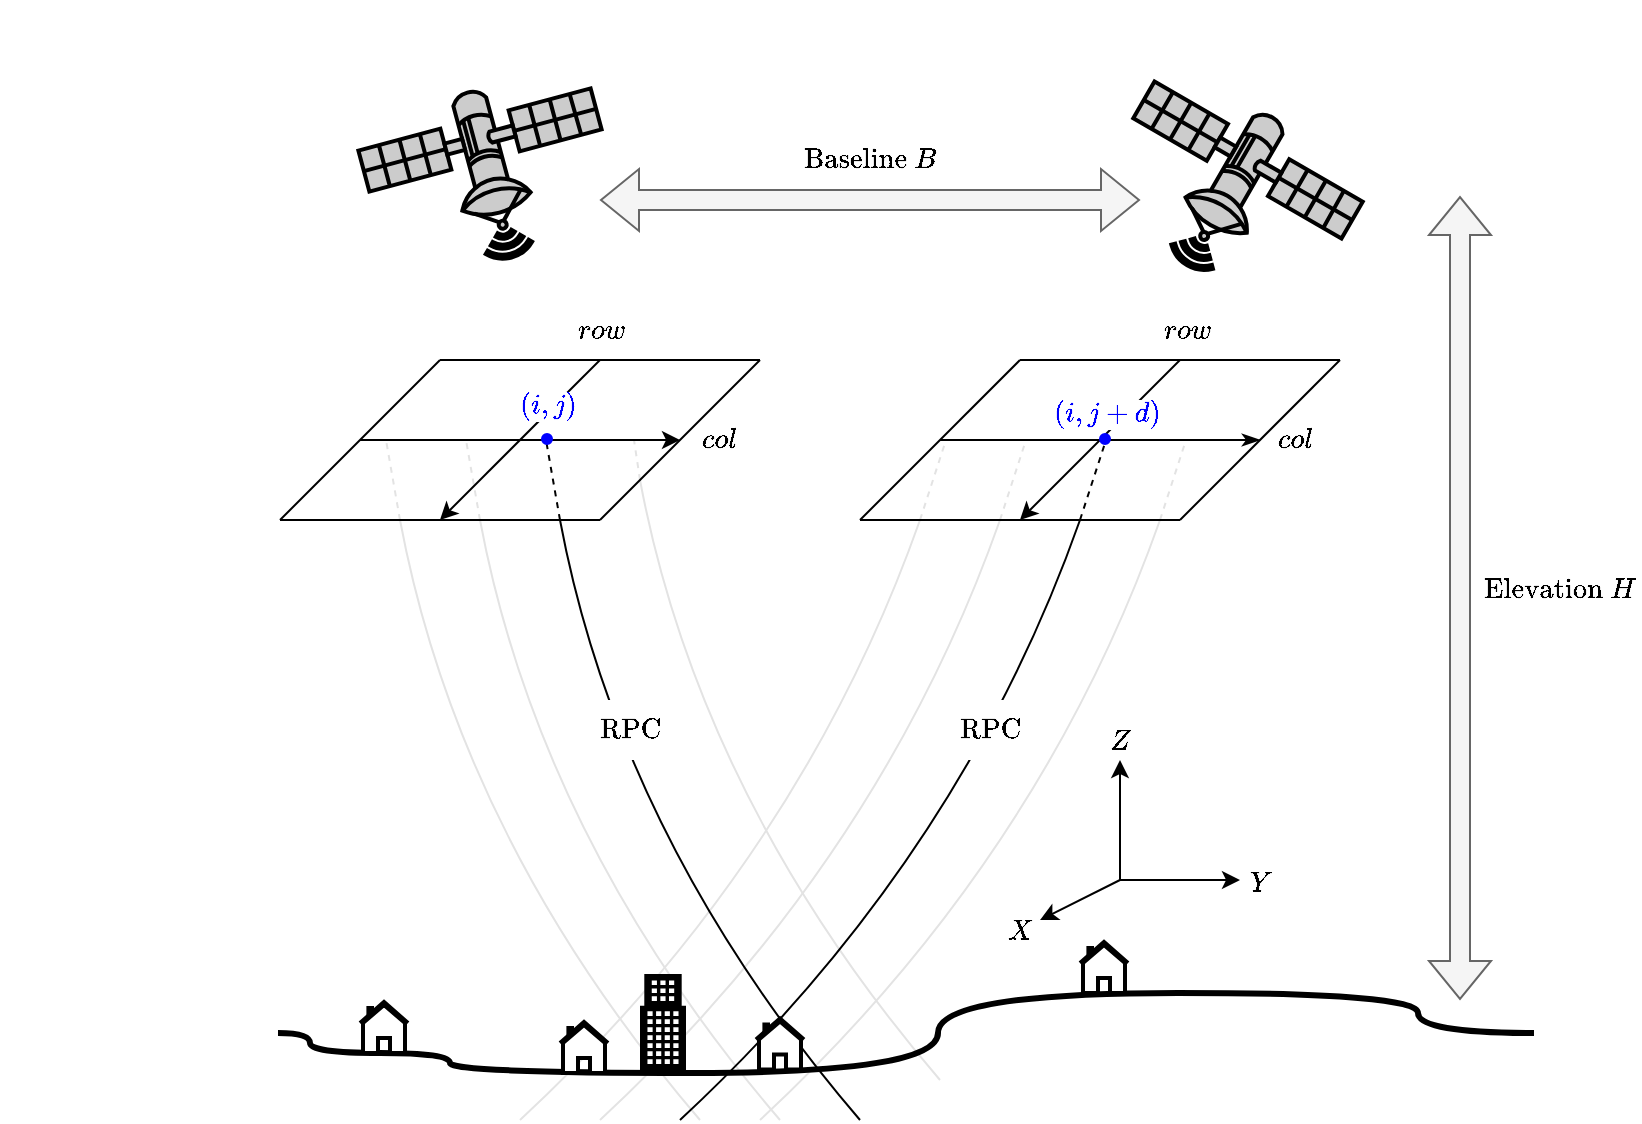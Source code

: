 <mxfile version="24.7.8">
  <diagram name="Page-1" id="pxx3vV0jIXK9RhJgeS2F">
    <mxGraphModel dx="1195" dy="615" grid="1" gridSize="10" guides="1" tooltips="1" connect="1" arrows="1" fold="1" page="1" pageScale="1" pageWidth="827" pageHeight="1169" math="1" shadow="0">
      <root>
        <mxCell id="0" />
        <mxCell id="1" parent="0" />
        <mxCell id="4WLU9YgfCihyUKRMpBoT-1" value="" style="fontColor=#0066CC;verticalAlign=top;verticalLabelPosition=bottom;labelPosition=center;align=center;html=1;outlineConnect=0;fillColor=#CCCCCC;strokeColor=#000000;gradientColor=none;gradientDirection=north;strokeWidth=2;shape=mxgraph.networks.satellite;rotation=-60;" parent="1" vertex="1">
          <mxGeometry x="250" y="120" width="100" height="100" as="geometry" />
        </mxCell>
        <mxCell id="4WLU9YgfCihyUKRMpBoT-2" value="" style="fontColor=#0066CC;verticalAlign=top;verticalLabelPosition=bottom;labelPosition=center;align=center;html=1;outlineConnect=0;fillColor=#CCCCCC;strokeColor=#000000;gradientColor=none;gradientDirection=north;strokeWidth=2;shape=mxgraph.networks.satellite;rotation=-15;" parent="1" vertex="1">
          <mxGeometry x="634" y="130" width="100" height="100" as="geometry" />
        </mxCell>
        <mxCell id="4WLU9YgfCihyUKRMpBoT-6" value="" style="endArrow=none;html=1;rounded=0;" parent="1" edge="1">
          <mxGeometry width="50" height="50" relative="1" as="geometry">
            <mxPoint x="280" y="280" as="sourcePoint" />
            <mxPoint x="440" y="280" as="targetPoint" />
          </mxGeometry>
        </mxCell>
        <mxCell id="4WLU9YgfCihyUKRMpBoT-8" value="" style="endArrow=none;html=1;rounded=0;" parent="1" edge="1">
          <mxGeometry width="50" height="50" relative="1" as="geometry">
            <mxPoint x="200" y="360" as="sourcePoint" />
            <mxPoint x="280" y="280" as="targetPoint" />
          </mxGeometry>
        </mxCell>
        <mxCell id="4WLU9YgfCihyUKRMpBoT-10" value="" style="endArrow=none;html=1;rounded=0;" parent="1" edge="1">
          <mxGeometry width="50" height="50" relative="1" as="geometry">
            <mxPoint x="570" y="280" as="sourcePoint" />
            <mxPoint x="730" y="280" as="targetPoint" />
          </mxGeometry>
        </mxCell>
        <mxCell id="4WLU9YgfCihyUKRMpBoT-12" value="" style="endArrow=none;html=1;rounded=0;" parent="1" edge="1">
          <mxGeometry width="50" height="50" relative="1" as="geometry">
            <mxPoint x="490" y="360" as="sourcePoint" />
            <mxPoint x="570" y="280" as="targetPoint" />
          </mxGeometry>
        </mxCell>
        <mxCell id="4WLU9YgfCihyUKRMpBoT-13" value="" style="endArrow=none;html=1;rounded=0;" parent="1" edge="1">
          <mxGeometry width="50" height="50" relative="1" as="geometry">
            <mxPoint x="650" y="360" as="sourcePoint" />
            <mxPoint x="730" y="280" as="targetPoint" />
          </mxGeometry>
        </mxCell>
        <mxCell id="4WLU9YgfCihyUKRMpBoT-33" value="" style="endArrow=none;dashed=1;html=1;rounded=0;" parent="1" edge="1">
          <mxGeometry width="50" height="50" relative="1" as="geometry">
            <mxPoint x="340" y="360" as="sourcePoint" />
            <mxPoint x="333" y="320" as="targetPoint" />
          </mxGeometry>
        </mxCell>
        <mxCell id="4WLU9YgfCihyUKRMpBoT-34" value="" style="endArrow=none;dashed=1;html=1;rounded=0;strokeColor=#E3E3E3;" parent="1" edge="1">
          <mxGeometry width="50" height="50" relative="1" as="geometry">
            <mxPoint x="380" y="340" as="sourcePoint" />
            <mxPoint x="377" y="320" as="targetPoint" />
          </mxGeometry>
        </mxCell>
        <mxCell id="4WLU9YgfCihyUKRMpBoT-35" value="" style="endArrow=none;dashed=1;html=1;rounded=0;strokeColor=#E3E3E3;" parent="1" edge="1">
          <mxGeometry width="50" height="50" relative="1" as="geometry">
            <mxPoint x="300" y="360" as="sourcePoint" />
            <mxPoint x="293" y="320" as="targetPoint" />
          </mxGeometry>
        </mxCell>
        <mxCell id="4WLU9YgfCihyUKRMpBoT-36" value="" style="endArrow=none;dashed=1;html=1;rounded=0;strokeColor=#E3E3E3;" parent="1" edge="1">
          <mxGeometry width="50" height="50" relative="1" as="geometry">
            <mxPoint x="260" y="360" as="sourcePoint" />
            <mxPoint x="253" y="320" as="targetPoint" />
          </mxGeometry>
        </mxCell>
        <mxCell id="4WLU9YgfCihyUKRMpBoT-41" value="" style="endArrow=none;dashed=1;html=1;rounded=0;strokeColor=#E3E3E3;" parent="1" edge="1">
          <mxGeometry width="50" height="50" relative="1" as="geometry">
            <mxPoint x="560" y="360" as="sourcePoint" />
            <mxPoint x="573" y="320" as="targetPoint" />
          </mxGeometry>
        </mxCell>
        <mxCell id="4WLU9YgfCihyUKRMpBoT-42" value="" style="endArrow=none;dashed=1;html=1;rounded=0;" parent="1" edge="1">
          <mxGeometry width="50" height="50" relative="1" as="geometry">
            <mxPoint x="600" y="360" as="sourcePoint" />
            <mxPoint x="613" y="320" as="targetPoint" />
          </mxGeometry>
        </mxCell>
        <mxCell id="4WLU9YgfCihyUKRMpBoT-43" value="" style="endArrow=none;dashed=1;html=1;rounded=0;strokeColor=#E3E3E3;" parent="1" edge="1">
          <mxGeometry width="50" height="50" relative="1" as="geometry">
            <mxPoint x="640" y="360" as="sourcePoint" />
            <mxPoint x="653" y="320" as="targetPoint" />
          </mxGeometry>
        </mxCell>
        <mxCell id="4WLU9YgfCihyUKRMpBoT-44" value="" style="endArrow=none;dashed=1;html=1;rounded=0;strokeColor=#E3E3E3;" parent="1" edge="1">
          <mxGeometry width="50" height="50" relative="1" as="geometry">
            <mxPoint x="520" y="360" as="sourcePoint" />
            <mxPoint x="533" y="320" as="targetPoint" />
          </mxGeometry>
        </mxCell>
        <mxCell id="4WLU9YgfCihyUKRMpBoT-67" value="" style="endArrow=none;html=1;rounded=0;curved=1;strokeColor=#E3E3E3;" parent="1" edge="1">
          <mxGeometry width="50" height="50" relative="1" as="geometry">
            <mxPoint x="450" y="660" as="sourcePoint" />
            <mxPoint x="300" y="360" as="targetPoint" />
            <Array as="points">
              <mxPoint x="330" y="520" />
            </Array>
          </mxGeometry>
        </mxCell>
        <mxCell id="4WLU9YgfCihyUKRMpBoT-68" value="" style="endArrow=none;html=1;rounded=0;curved=1;strokeColor=#E3E3E3;" parent="1" edge="1">
          <mxGeometry width="50" height="50" relative="1" as="geometry">
            <mxPoint x="410" y="660" as="sourcePoint" />
            <mxPoint x="260" y="360" as="targetPoint" />
            <Array as="points">
              <mxPoint x="290" y="520" />
            </Array>
          </mxGeometry>
        </mxCell>
        <mxCell id="4WLU9YgfCihyUKRMpBoT-69" value="" style="endArrow=none;html=1;rounded=0;curved=1;strokeColor=#E3E3E3;" parent="1" edge="1">
          <mxGeometry width="50" height="50" relative="1" as="geometry">
            <mxPoint x="530" y="640" as="sourcePoint" />
            <mxPoint x="380" y="340" as="targetPoint" />
            <Array as="points">
              <mxPoint x="410" y="500" />
            </Array>
          </mxGeometry>
        </mxCell>
        <mxCell id="4WLU9YgfCihyUKRMpBoT-70" value="" style="endArrow=none;html=1;rounded=0;curved=1;strokeColor=#E3E3E3;" parent="1" edge="1">
          <mxGeometry width="50" height="50" relative="1" as="geometry">
            <mxPoint x="320" y="660" as="sourcePoint" />
            <mxPoint x="520" y="360" as="targetPoint" />
            <Array as="points">
              <mxPoint x="460" y="530" />
            </Array>
          </mxGeometry>
        </mxCell>
        <mxCell id="4WLU9YgfCihyUKRMpBoT-71" value="" style="endArrow=none;html=1;rounded=0;curved=1;strokeColor=#E3E3E3;" parent="1" edge="1">
          <mxGeometry width="50" height="50" relative="1" as="geometry">
            <mxPoint x="360" y="660" as="sourcePoint" />
            <mxPoint x="560" y="360" as="targetPoint" />
            <Array as="points">
              <mxPoint x="500" y="530" />
            </Array>
          </mxGeometry>
        </mxCell>
        <mxCell id="4WLU9YgfCihyUKRMpBoT-72" value="" style="endArrow=none;html=1;rounded=0;curved=1;strokeColor=#E3E3E3;" parent="1" edge="1">
          <mxGeometry width="50" height="50" relative="1" as="geometry">
            <mxPoint x="440" y="660" as="sourcePoint" />
            <mxPoint x="640" y="360" as="targetPoint" />
            <Array as="points">
              <mxPoint x="580" y="530" />
            </Array>
          </mxGeometry>
        </mxCell>
        <mxCell id="4WLU9YgfCihyUKRMpBoT-11" value="" style="endArrow=none;html=1;rounded=0;" parent="1" edge="1">
          <mxGeometry width="50" height="50" relative="1" as="geometry">
            <mxPoint x="490" y="360" as="sourcePoint" />
            <mxPoint x="650" y="360" as="targetPoint" />
          </mxGeometry>
        </mxCell>
        <mxCell id="4WLU9YgfCihyUKRMpBoT-7" value="" style="endArrow=none;html=1;rounded=0;" parent="1" edge="1">
          <mxGeometry width="50" height="50" relative="1" as="geometry">
            <mxPoint x="200" y="360" as="sourcePoint" />
            <mxPoint x="360" y="360" as="targetPoint" />
          </mxGeometry>
        </mxCell>
        <mxCell id="4WLU9YgfCihyUKRMpBoT-9" value="" style="endArrow=none;html=1;rounded=0;" parent="1" edge="1">
          <mxGeometry width="50" height="50" relative="1" as="geometry">
            <mxPoint x="360" y="360" as="sourcePoint" />
            <mxPoint x="440" y="280" as="targetPoint" />
          </mxGeometry>
        </mxCell>
        <mxCell id="4WLU9YgfCihyUKRMpBoT-15" value="" style="edgeStyle=orthogonalEdgeStyle;orthogonalLoop=1;jettySize=auto;html=1;rounded=0;curved=1;endArrow=none;endFill=0;strokeWidth=3;" parent="1" edge="1">
          <mxGeometry width="80" relative="1" as="geometry">
            <mxPoint x="199" y="616.47" as="sourcePoint" />
            <mxPoint x="827" y="616.5" as="targetPoint" />
            <Array as="points">
              <mxPoint x="215" y="616.47" />
              <mxPoint x="215" y="626.47" />
              <mxPoint x="285" y="626.47" />
              <mxPoint x="285" y="636.47" />
              <mxPoint x="529" y="636.47" />
              <mxPoint x="529" y="596.47" />
              <mxPoint x="769" y="596.47" />
              <mxPoint x="769" y="616.47" />
            </Array>
          </mxGeometry>
        </mxCell>
        <mxCell id="4WLU9YgfCihyUKRMpBoT-53" value="" style="outlineConnect=0;dashed=0;verticalLabelPosition=bottom;verticalAlign=top;align=center;html=1;shape=mxgraph.aws3.office_building;fillColor=#000000;gradientColor=none;" parent="1" vertex="1">
          <mxGeometry x="380" y="587" width="23" height="49.5" as="geometry" />
        </mxCell>
        <mxCell id="4WLU9YgfCihyUKRMpBoT-54" value="" style="html=1;verticalLabelPosition=bottom;align=center;labelBackgroundColor=#ffffff;verticalAlign=top;strokeWidth=2;strokeColor=#000000;shadow=0;dashed=0;shape=mxgraph.ios7.icons.home;" parent="1" vertex="1">
          <mxGeometry x="340" y="611" width="24" height="25.5" as="geometry" />
        </mxCell>
        <mxCell id="4WLU9YgfCihyUKRMpBoT-55" value="" style="shape=image;html=1;verticalAlign=top;verticalLabelPosition=bottom;labelBackgroundColor=#ffffff;imageAspect=0;aspect=fixed;image=https://cdn0.iconfinder.com/data/icons/phosphor-duotone-vol-3/256/tree-evergreen-duotone-128.png" parent="1" vertex="1">
          <mxGeometry x="630" y="569" width="28" height="28" as="geometry" />
        </mxCell>
        <mxCell id="4WLU9YgfCihyUKRMpBoT-58" value="" style="shape=image;html=1;verticalAlign=top;verticalLabelPosition=bottom;labelBackgroundColor=#ffffff;imageAspect=0;aspect=fixed;image=https://cdn0.iconfinder.com/data/icons/phosphor-duotone-vol-3/256/tree-evergreen-duotone-128.png" parent="1" vertex="1">
          <mxGeometry x="650" y="569" width="28" height="28" as="geometry" />
        </mxCell>
        <mxCell id="4WLU9YgfCihyUKRMpBoT-59" value="" style="shape=image;html=1;verticalAlign=top;verticalLabelPosition=bottom;labelBackgroundColor=#ffffff;imageAspect=0;aspect=fixed;image=https://cdn0.iconfinder.com/data/icons/phosphor-duotone-vol-3/256/tree-evergreen-duotone-128.png" parent="1" vertex="1">
          <mxGeometry x="670" y="569" width="28" height="28" as="geometry" />
        </mxCell>
        <mxCell id="4WLU9YgfCihyUKRMpBoT-62" value="" style="html=1;verticalLabelPosition=bottom;align=center;labelBackgroundColor=#ffffff;verticalAlign=top;strokeWidth=2;strokeColor=#000000;shadow=0;dashed=0;shape=mxgraph.ios7.icons.home;" parent="1" vertex="1">
          <mxGeometry x="240" y="601" width="24" height="25.5" as="geometry" />
        </mxCell>
        <mxCell id="4WLU9YgfCihyUKRMpBoT-63" value="" style="html=1;verticalLabelPosition=bottom;align=center;labelBackgroundColor=#ffffff;verticalAlign=top;strokeWidth=2;strokeColor=#000000;shadow=0;dashed=0;shape=mxgraph.ios7.icons.home;" parent="1" vertex="1">
          <mxGeometry x="600" y="571" width="24" height="25.5" as="geometry" />
        </mxCell>
        <mxCell id="4WLU9YgfCihyUKRMpBoT-64" value="" style="shape=image;html=1;verticalAlign=top;verticalLabelPosition=bottom;labelBackgroundColor=#ffffff;imageAspect=0;aspect=fixed;image=https://cdn0.iconfinder.com/data/icons/phosphor-duotone-vol-3/256/tree-evergreen-duotone-128.png" parent="1" vertex="1">
          <mxGeometry x="488" y="603" width="28" height="28" as="geometry" />
        </mxCell>
        <mxCell id="4WLU9YgfCihyUKRMpBoT-65" value="" style="shape=image;html=1;verticalAlign=top;verticalLabelPosition=bottom;labelBackgroundColor=#ffffff;imageAspect=0;aspect=fixed;image=https://cdn0.iconfinder.com/data/icons/phosphor-duotone-vol-3/256/tree-evergreen-duotone-128.png" parent="1" vertex="1">
          <mxGeometry x="285" y="608" width="28" height="28" as="geometry" />
        </mxCell>
        <mxCell id="4WLU9YgfCihyUKRMpBoT-20" value="" style="endArrow=none;html=1;rounded=0;curved=1;" parent="1" edge="1">
          <mxGeometry width="50" height="50" relative="1" as="geometry">
            <mxPoint x="490" y="660" as="sourcePoint" />
            <mxPoint x="340" y="360" as="targetPoint" />
            <Array as="points">
              <mxPoint x="370" y="520" />
            </Array>
          </mxGeometry>
        </mxCell>
        <mxCell id="4WLU9YgfCihyUKRMpBoT-39" value="" style="endArrow=none;html=1;rounded=0;curved=1;" parent="1" edge="1">
          <mxGeometry width="50" height="50" relative="1" as="geometry">
            <mxPoint x="400" y="660" as="sourcePoint" />
            <mxPoint x="600" y="360" as="targetPoint" />
            <Array as="points">
              <mxPoint x="540" y="530" />
            </Array>
          </mxGeometry>
        </mxCell>
        <mxCell id="4WLU9YgfCihyUKRMpBoT-61" value="" style="html=1;verticalLabelPosition=bottom;align=center;labelBackgroundColor=#ffffff;verticalAlign=top;strokeWidth=2;strokeColor=#000000;shadow=0;dashed=0;shape=mxgraph.ios7.icons.home;" parent="1" vertex="1">
          <mxGeometry x="438" y="609.25" width="24" height="25.5" as="geometry" />
        </mxCell>
        <mxCell id="4WLU9YgfCihyUKRMpBoT-76" value="" style="endArrow=none;html=1;rounded=0;endFill=0;startArrow=classic;startFill=1;" parent="1" edge="1">
          <mxGeometry width="50" height="50" relative="1" as="geometry">
            <mxPoint x="280" y="360" as="sourcePoint" />
            <mxPoint x="360" y="280" as="targetPoint" />
          </mxGeometry>
        </mxCell>
        <mxCell id="4WLU9YgfCihyUKRMpBoT-77" value="" style="endArrow=classic;html=1;rounded=0;endFill=1;" parent="1" edge="1">
          <mxGeometry width="50" height="50" relative="1" as="geometry">
            <mxPoint x="240" y="320" as="sourcePoint" />
            <mxPoint x="400" y="320" as="targetPoint" />
          </mxGeometry>
        </mxCell>
        <mxCell id="4WLU9YgfCihyUKRMpBoT-78" value="" style="endArrow=classicThin;html=1;rounded=0;startArrow=none;startFill=0;endFill=1;" parent="1" edge="1">
          <mxGeometry width="50" height="50" relative="1" as="geometry">
            <mxPoint x="530" y="320" as="sourcePoint" />
            <mxPoint x="690" y="320" as="targetPoint" />
          </mxGeometry>
        </mxCell>
        <mxCell id="4WLU9YgfCihyUKRMpBoT-79" value="" style="endArrow=none;html=1;rounded=0;endFill=0;startArrow=classic;startFill=1;" parent="1" edge="1">
          <mxGeometry width="50" height="50" relative="1" as="geometry">
            <mxPoint x="570" y="360" as="sourcePoint" />
            <mxPoint x="650" y="280" as="targetPoint" />
          </mxGeometry>
        </mxCell>
        <mxCell id="4WLU9YgfCihyUKRMpBoT-80" value="" style="ellipse;whiteSpace=wrap;html=1;aspect=fixed;fillColor=#0000FF;strokeColor=#0000FF;" parent="1" vertex="1">
          <mxGeometry x="331" y="317" width="5" height="5" as="geometry" />
        </mxCell>
        <mxCell id="4WLU9YgfCihyUKRMpBoT-82" value="" style="ellipse;whiteSpace=wrap;html=1;aspect=fixed;fillColor=#0000FF;strokeColor=#0000FF;" parent="1" vertex="1">
          <mxGeometry x="610" y="317" width="5" height="5" as="geometry" />
        </mxCell>
        <mxCell id="4WLU9YgfCihyUKRMpBoT-83" value="\(col\)" style="text;html=1;align=center;verticalAlign=middle;whiteSpace=wrap;rounded=0;" parent="1" vertex="1">
          <mxGeometry x="390" y="304.5" width="60" height="30" as="geometry" />
        </mxCell>
        <mxCell id="4WLU9YgfCihyUKRMpBoT-84" value="\(col\)" style="text;html=1;align=center;verticalAlign=middle;whiteSpace=wrap;rounded=0;" parent="1" vertex="1">
          <mxGeometry x="678" y="304.5" width="60" height="30" as="geometry" />
        </mxCell>
        <mxCell id="4WLU9YgfCihyUKRMpBoT-85" value="\(row\)" style="text;html=1;align=center;verticalAlign=middle;whiteSpace=wrap;rounded=0;" parent="1" vertex="1">
          <mxGeometry x="331" y="250" width="60" height="30" as="geometry" />
        </mxCell>
        <mxCell id="4WLU9YgfCihyUKRMpBoT-86" value="\(row\)" style="text;html=1;align=center;verticalAlign=middle;whiteSpace=wrap;rounded=0;" parent="1" vertex="1">
          <mxGeometry x="624" y="250" width="60" height="30" as="geometry" />
        </mxCell>
        <mxCell id="4WLU9YgfCihyUKRMpBoT-87" value="" style="endArrow=classic;html=1;rounded=0;" parent="1" edge="1">
          <mxGeometry width="50" height="50" relative="1" as="geometry">
            <mxPoint x="620" y="540" as="sourcePoint" />
            <mxPoint x="620" y="480" as="targetPoint" />
          </mxGeometry>
        </mxCell>
        <mxCell id="4WLU9YgfCihyUKRMpBoT-88" value="" style="endArrow=classic;html=1;rounded=0;" parent="1" edge="1">
          <mxGeometry width="50" height="50" relative="1" as="geometry">
            <mxPoint x="620" y="540" as="sourcePoint" />
            <mxPoint x="680" y="540" as="targetPoint" />
          </mxGeometry>
        </mxCell>
        <mxCell id="4WLU9YgfCihyUKRMpBoT-89" value="" style="endArrow=classic;html=1;rounded=0;" parent="1" edge="1">
          <mxGeometry width="50" height="50" relative="1" as="geometry">
            <mxPoint x="620" y="540" as="sourcePoint" />
            <mxPoint x="580" y="560" as="targetPoint" />
          </mxGeometry>
        </mxCell>
        <mxCell id="4WLU9YgfCihyUKRMpBoT-90" value="\(Y\)" style="text;html=1;align=center;verticalAlign=middle;whiteSpace=wrap;rounded=0;" parent="1" vertex="1">
          <mxGeometry x="660" y="526" width="60" height="30" as="geometry" />
        </mxCell>
        <mxCell id="4WLU9YgfCihyUKRMpBoT-91" value="\(X\)" style="text;html=1;align=center;verticalAlign=middle;whiteSpace=wrap;rounded=0;" parent="1" vertex="1">
          <mxGeometry x="540" y="550" width="60" height="30" as="geometry" />
        </mxCell>
        <mxCell id="4WLU9YgfCihyUKRMpBoT-92" value="\(Z\)" style="text;html=1;align=center;verticalAlign=middle;whiteSpace=wrap;rounded=0;" parent="1" vertex="1">
          <mxGeometry x="590" y="455" width="60" height="30" as="geometry" />
        </mxCell>
        <mxCell id="4WLU9YgfCihyUKRMpBoT-96" value="\(\mathrm{RPC}\)" style="text;html=1;align=center;verticalAlign=middle;whiteSpace=wrap;rounded=0;fillColor=default;" parent="1" vertex="1">
          <mxGeometry x="540" y="450" width="30" height="30" as="geometry" />
        </mxCell>
        <mxCell id="4WLU9YgfCihyUKRMpBoT-97" value="\(\mathrm{RPC}\)" style="text;html=1;align=center;verticalAlign=middle;whiteSpace=wrap;rounded=0;fillColor=default;" parent="1" vertex="1">
          <mxGeometry x="360" y="450" width="30" height="30" as="geometry" />
        </mxCell>
        <mxCell id="Iuggxz2iyCc2Tm1fnRvE-1" value="\(\)" style="text;html=1;align=center;verticalAlign=middle;resizable=0;points=[];autosize=1;strokeColor=none;fillColor=none;" parent="1" vertex="1">
          <mxGeometry x="60" y="528" width="40" height="30" as="geometry" />
        </mxCell>
        <mxCell id="Iuggxz2iyCc2Tm1fnRvE-3" value="\((i,j)\)" style="text;html=1;align=center;verticalAlign=middle;whiteSpace=wrap;rounded=0;fontColor=#0000FF;labelBackgroundColor=default;" parent="1" vertex="1">
          <mxGeometry x="304" y="288" width="60" height="30" as="geometry" />
        </mxCell>
        <mxCell id="Iuggxz2iyCc2Tm1fnRvE-4" value="\((i,j+d)\)" style="text;html=1;align=center;verticalAlign=middle;whiteSpace=wrap;rounded=0;fontColor=#0000FF;labelBackgroundColor=default;" parent="1" vertex="1">
          <mxGeometry x="584" y="291.5" width="60" height="30" as="geometry" />
        </mxCell>
        <mxCell id="qlb5EEU6Jq9XOBzN2J5E-1" value="" style="shape=flexArrow;endArrow=classic;startArrow=classic;html=1;rounded=0;fillColor=#f5f5f5;strokeColor=#666666;" edge="1" parent="1">
          <mxGeometry width="100" height="100" relative="1" as="geometry">
            <mxPoint x="360" y="200" as="sourcePoint" />
            <mxPoint x="630" y="200" as="targetPoint" />
          </mxGeometry>
        </mxCell>
        <mxCell id="qlb5EEU6Jq9XOBzN2J5E-2" value="\(\text{Baseline }B\)" style="text;html=1;align=center;verticalAlign=middle;resizable=0;points=[];autosize=1;strokeColor=none;fillColor=none;" vertex="1" parent="1">
          <mxGeometry x="430" y="165" width="130" height="30" as="geometry" />
        </mxCell>
        <mxCell id="qlb5EEU6Jq9XOBzN2J5E-4" value="" style="shape=flexArrow;endArrow=classic;startArrow=classic;html=1;rounded=0;fillColor=#f5f5f5;strokeColor=#666666;" edge="1" parent="1">
          <mxGeometry width="100" height="100" relative="1" as="geometry">
            <mxPoint x="790" y="198" as="sourcePoint" />
            <mxPoint x="790" y="600" as="targetPoint" />
          </mxGeometry>
        </mxCell>
        <mxCell id="qlb5EEU6Jq9XOBzN2J5E-8" value="\(\text{Elevation }H\)" style="text;html=1;align=center;verticalAlign=middle;whiteSpace=wrap;rounded=0;fillColor=default;" vertex="1" parent="1">
          <mxGeometry x="800" y="380" width="80" height="30" as="geometry" />
        </mxCell>
      </root>
    </mxGraphModel>
  </diagram>
</mxfile>
